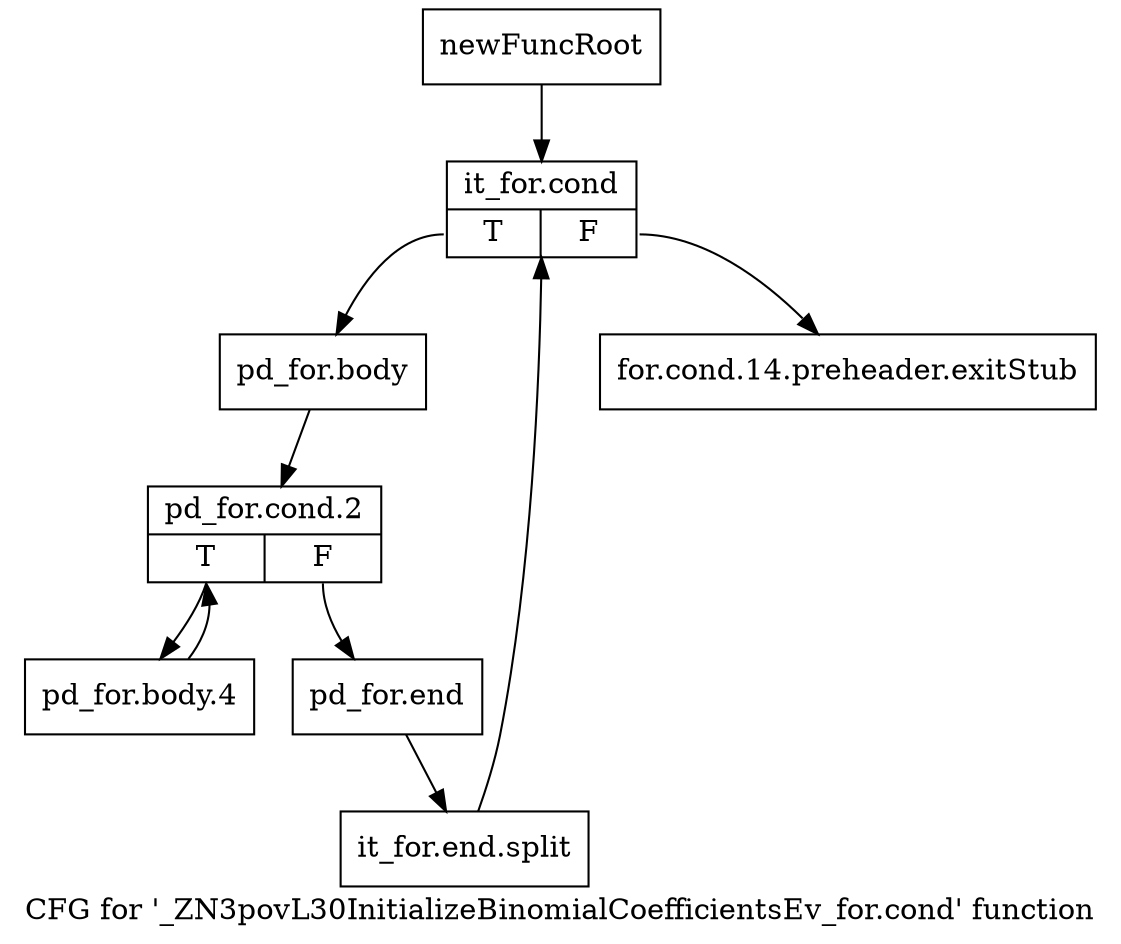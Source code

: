 digraph "CFG for '_ZN3povL30InitializeBinomialCoefficientsEv_for.cond' function" {
	label="CFG for '_ZN3povL30InitializeBinomialCoefficientsEv_for.cond' function";

	Node0x29c7b50 [shape=record,label="{newFuncRoot}"];
	Node0x29c7b50 -> Node0x29c7bf0;
	Node0x29c7ba0 [shape=record,label="{for.cond.14.preheader.exitStub}"];
	Node0x29c7bf0 [shape=record,label="{it_for.cond|{<s0>T|<s1>F}}"];
	Node0x29c7bf0:s0 -> Node0x29c8070;
	Node0x29c7bf0:s1 -> Node0x29c7ba0;
	Node0x29c8070 [shape=record,label="{pd_for.body}"];
	Node0x29c8070 -> Node0x29c80c0;
	Node0x29c80c0 [shape=record,label="{pd_for.cond.2|{<s0>T|<s1>F}}"];
	Node0x29c80c0:s0 -> Node0x29c8160;
	Node0x29c80c0:s1 -> Node0x29c8110;
	Node0x29c8110 [shape=record,label="{pd_for.end}"];
	Node0x29c8110 -> Node0x38a9b30;
	Node0x38a9b30 [shape=record,label="{it_for.end.split}"];
	Node0x38a9b30 -> Node0x29c7bf0;
	Node0x29c8160 [shape=record,label="{pd_for.body.4}"];
	Node0x29c8160 -> Node0x29c80c0;
}
